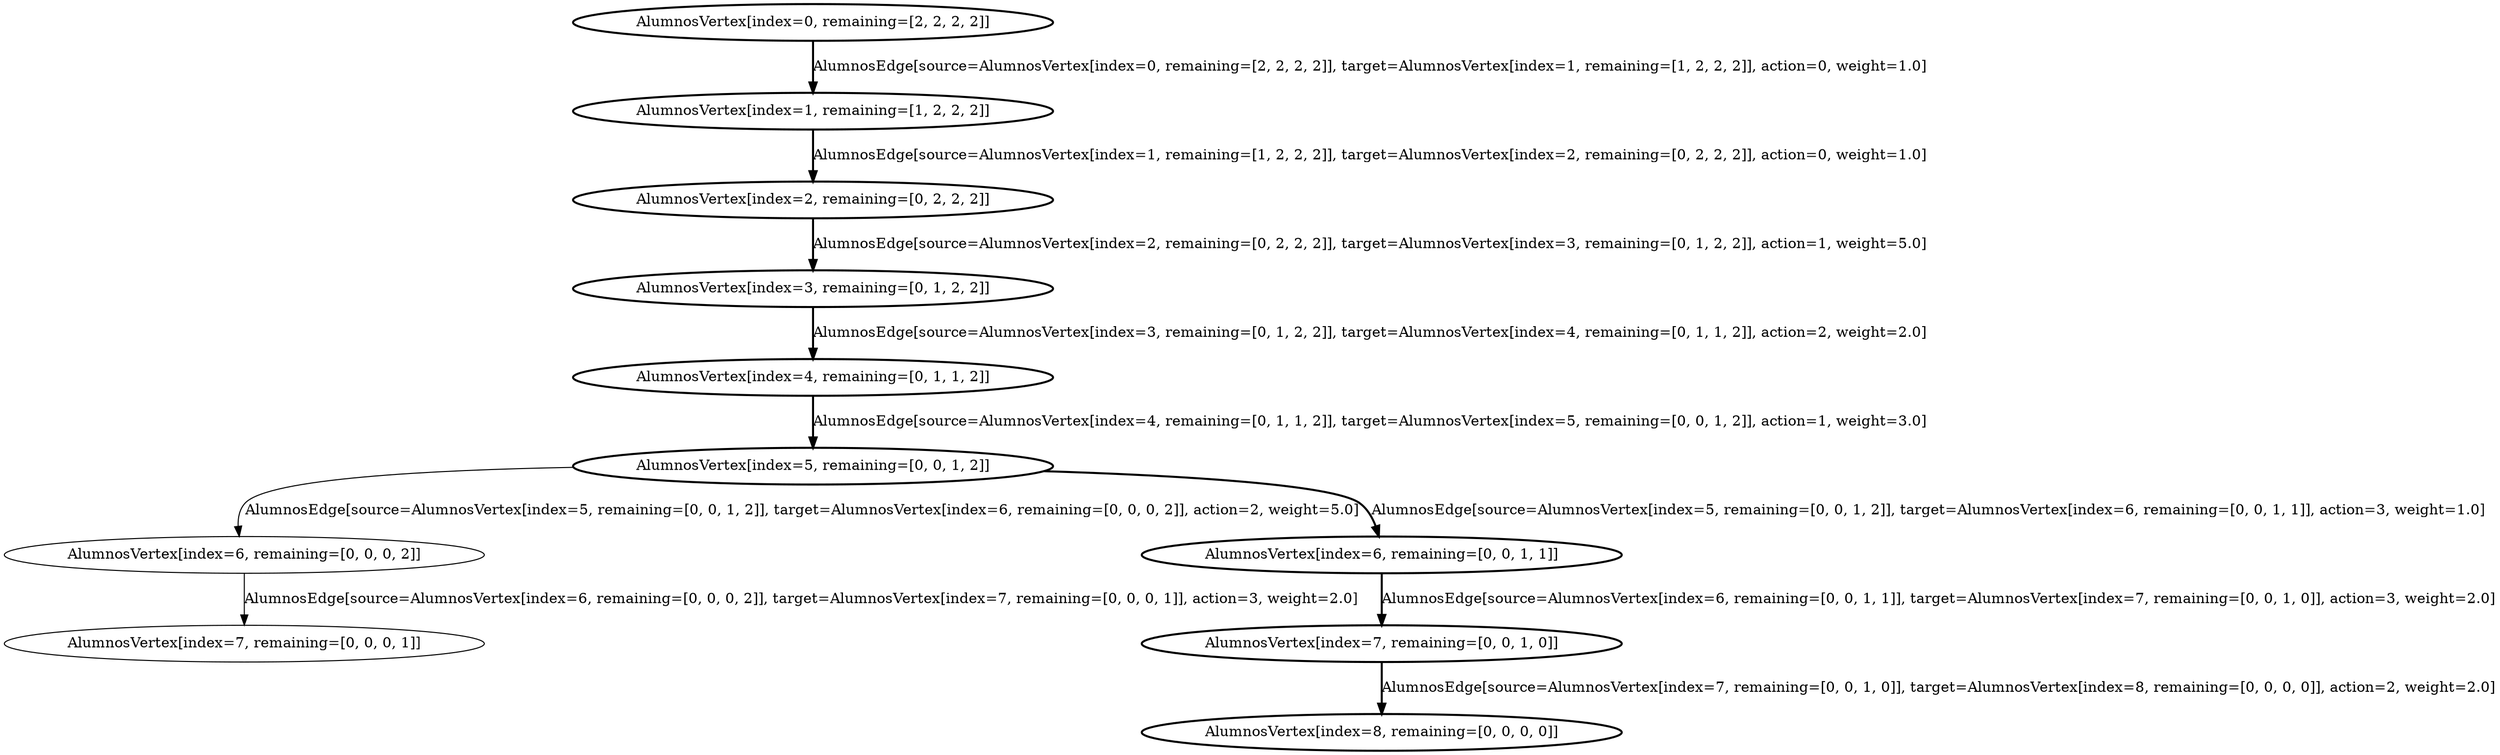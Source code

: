 strict digraph G {
  1 [ style="solid" label="AlumnosVertex[index=6, remaining=[0, 0, 0, 2]]" ];
  2 [ style="solid" label="AlumnosVertex[index=7, remaining=[0, 0, 0, 1]]" ];
  3 [ style="bold" label="AlumnosVertex[index=5, remaining=[0, 0, 1, 2]]" ];
  4 [ style="bold" label="AlumnosVertex[index=7, remaining=[0, 0, 1, 0]]" ];
  5 [ style="bold" label="AlumnosVertex[index=8, remaining=[0, 0, 0, 0]]" ];
  6 [ style="bold" label="AlumnosVertex[index=6, remaining=[0, 0, 1, 1]]" ];
  7 [ style="bold" label="AlumnosVertex[index=4, remaining=[0, 1, 1, 2]]" ];
  8 [ style="bold" label="AlumnosVertex[index=3, remaining=[0, 1, 2, 2]]" ];
  9 [ style="bold" label="AlumnosVertex[index=2, remaining=[0, 2, 2, 2]]" ];
  10 [ style="bold" label="AlumnosVertex[index=1, remaining=[1, 2, 2, 2]]" ];
  11 [ style="bold" label="AlumnosVertex[index=0, remaining=[2, 2, 2, 2]]" ];
  1 -> 2 [ style="solid" label="AlumnosEdge[source=AlumnosVertex[index=6, remaining=[0, 0, 0, 2]], target=AlumnosVertex[index=7, remaining=[0, 0, 0, 1]], action=3, weight=2.0]" ];
  3 -> 1 [ style="solid" label="AlumnosEdge[source=AlumnosVertex[index=5, remaining=[0, 0, 1, 2]], target=AlumnosVertex[index=6, remaining=[0, 0, 0, 2]], action=2, weight=5.0]" ];
  4 -> 5 [ style="bold" label="AlumnosEdge[source=AlumnosVertex[index=7, remaining=[0, 0, 1, 0]], target=AlumnosVertex[index=8, remaining=[0, 0, 0, 0]], action=2, weight=2.0]" ];
  6 -> 4 [ style="bold" label="AlumnosEdge[source=AlumnosVertex[index=6, remaining=[0, 0, 1, 1]], target=AlumnosVertex[index=7, remaining=[0, 0, 1, 0]], action=3, weight=2.0]" ];
  3 -> 6 [ style="bold" label="AlumnosEdge[source=AlumnosVertex[index=5, remaining=[0, 0, 1, 2]], target=AlumnosVertex[index=6, remaining=[0, 0, 1, 1]], action=3, weight=1.0]" ];
  7 -> 3 [ style="bold" label="AlumnosEdge[source=AlumnosVertex[index=4, remaining=[0, 1, 1, 2]], target=AlumnosVertex[index=5, remaining=[0, 0, 1, 2]], action=1, weight=3.0]" ];
  8 -> 7 [ style="bold" label="AlumnosEdge[source=AlumnosVertex[index=3, remaining=[0, 1, 2, 2]], target=AlumnosVertex[index=4, remaining=[0, 1, 1, 2]], action=2, weight=2.0]" ];
  9 -> 8 [ style="bold" label="AlumnosEdge[source=AlumnosVertex[index=2, remaining=[0, 2, 2, 2]], target=AlumnosVertex[index=3, remaining=[0, 1, 2, 2]], action=1, weight=5.0]" ];
  10 -> 9 [ style="bold" label="AlumnosEdge[source=AlumnosVertex[index=1, remaining=[1, 2, 2, 2]], target=AlumnosVertex[index=2, remaining=[0, 2, 2, 2]], action=0, weight=1.0]" ];
  11 -> 10 [ style="bold" label="AlumnosEdge[source=AlumnosVertex[index=0, remaining=[2, 2, 2, 2]], target=AlumnosVertex[index=1, remaining=[1, 2, 2, 2]], action=0, weight=1.0]" ];
}
